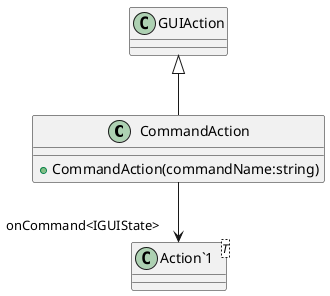 @startuml
class CommandAction {
    + CommandAction(commandName:string)
}
class "Action`1"<T> {
}
GUIAction <|-- CommandAction
CommandAction --> "onCommand<IGUIState>" "Action`1"
@enduml
